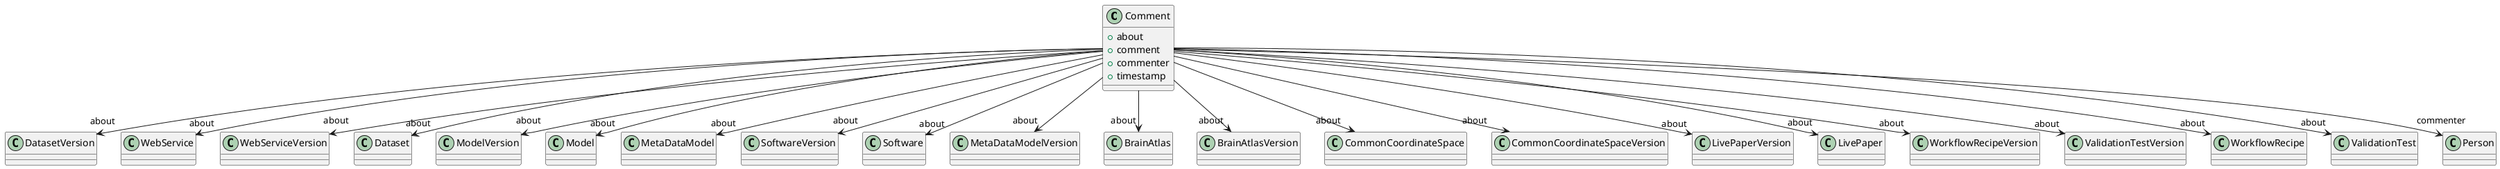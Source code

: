 @startuml
class Comment {
+about
+comment
+commenter
+timestamp

}
Comment -d-> "about" DatasetVersion
Comment -d-> "about" WebService
Comment -d-> "about" WebServiceVersion
Comment -d-> "about" Dataset
Comment -d-> "about" ModelVersion
Comment -d-> "about" Model
Comment -d-> "about" MetaDataModel
Comment -d-> "about" SoftwareVersion
Comment -d-> "about" Software
Comment -d-> "about" MetaDataModelVersion
Comment -d-> "about" BrainAtlas
Comment -d-> "about" BrainAtlasVersion
Comment -d-> "about" CommonCoordinateSpace
Comment -d-> "about" CommonCoordinateSpaceVersion
Comment -d-> "about" LivePaperVersion
Comment -d-> "about" LivePaper
Comment -d-> "about" WorkflowRecipeVersion
Comment -d-> "about" ValidationTestVersion
Comment -d-> "about" WorkflowRecipe
Comment -d-> "about" ValidationTest
Comment -d-> "commenter" Person

@enduml